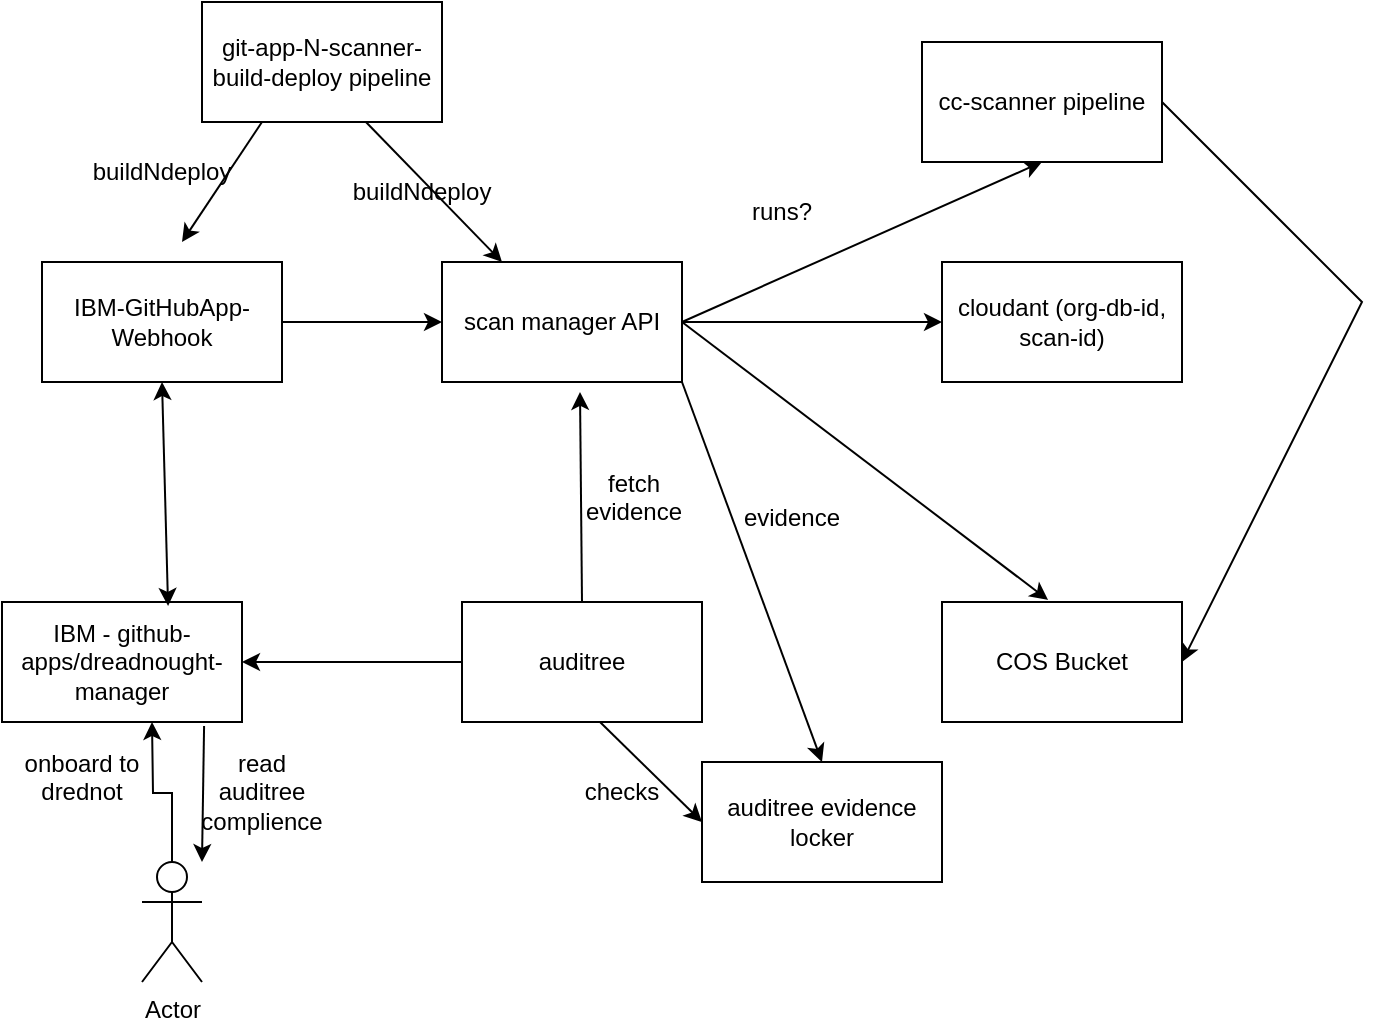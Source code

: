 <mxfile version="20.5.1" type="github">
  <diagram id="fMHmm0aW8ffeBI2xBeLL" name="Page-1">
    <mxGraphModel dx="1042" dy="590" grid="1" gridSize="10" guides="1" tooltips="1" connect="1" arrows="1" fold="1" page="1" pageScale="1" pageWidth="850" pageHeight="1100" math="0" shadow="0">
      <root>
        <mxCell id="0" />
        <mxCell id="1" parent="0" />
        <mxCell id="6DFWnP2cfWHzUYxLaP0f-1" value="IBM-GitHubApp-Webhook" style="whiteSpace=wrap;html=1;" parent="1" vertex="1">
          <mxGeometry x="50" y="190" width="120" height="60" as="geometry" />
        </mxCell>
        <mxCell id="6DFWnP2cfWHzUYxLaP0f-2" value="scan manager API" style="whiteSpace=wrap;html=1;" parent="1" vertex="1">
          <mxGeometry x="250" y="190" width="120" height="60" as="geometry" />
        </mxCell>
        <mxCell id="6DFWnP2cfWHzUYxLaP0f-3" value="cc-scanner pipeline" style="whiteSpace=wrap;html=1;" parent="1" vertex="1">
          <mxGeometry x="490" y="80" width="120" height="60" as="geometry" />
        </mxCell>
        <mxCell id="6DFWnP2cfWHzUYxLaP0f-4" style="edgeStyle=orthogonalEdgeStyle;rounded=0;orthogonalLoop=1;jettySize=auto;html=1;exitX=0.5;exitY=1;exitDx=0;exitDy=0;" parent="1" source="6DFWnP2cfWHzUYxLaP0f-2" target="6DFWnP2cfWHzUYxLaP0f-2" edge="1">
          <mxGeometry relative="1" as="geometry" />
        </mxCell>
        <mxCell id="6DFWnP2cfWHzUYxLaP0f-5" value="cloudant (org-db-id, scan-id)" style="whiteSpace=wrap;html=1;" parent="1" vertex="1">
          <mxGeometry x="500" y="190" width="120" height="60" as="geometry" />
        </mxCell>
        <mxCell id="6DFWnP2cfWHzUYxLaP0f-7" value="" style="endArrow=classic;html=1;rounded=0;exitX=1;exitY=0.5;exitDx=0;exitDy=0;entryX=0;entryY=0.5;entryDx=0;entryDy=0;" parent="1" source="6DFWnP2cfWHzUYxLaP0f-2" target="6DFWnP2cfWHzUYxLaP0f-5" edge="1">
          <mxGeometry width="50" height="50" relative="1" as="geometry">
            <mxPoint x="400" y="320" as="sourcePoint" />
            <mxPoint x="450" y="270" as="targetPoint" />
          </mxGeometry>
        </mxCell>
        <mxCell id="6DFWnP2cfWHzUYxLaP0f-8" value="" style="endArrow=classic;html=1;rounded=0;entryX=0.5;entryY=1;entryDx=0;entryDy=0;" parent="1" target="6DFWnP2cfWHzUYxLaP0f-3" edge="1">
          <mxGeometry width="50" height="50" relative="1" as="geometry">
            <mxPoint x="370" y="220" as="sourcePoint" />
            <mxPoint x="550" y="230" as="targetPoint" />
          </mxGeometry>
        </mxCell>
        <mxCell id="6DFWnP2cfWHzUYxLaP0f-9" value="COS Bucket" style="whiteSpace=wrap;html=1;" parent="1" vertex="1">
          <mxGeometry x="500" y="360" width="120" height="60" as="geometry" />
        </mxCell>
        <mxCell id="6DFWnP2cfWHzUYxLaP0f-10" value="" style="endArrow=classic;html=1;rounded=0;entryX=0.442;entryY=-0.017;entryDx=0;entryDy=0;exitX=1;exitY=0.5;exitDx=0;exitDy=0;entryPerimeter=0;" parent="1" source="6DFWnP2cfWHzUYxLaP0f-2" target="6DFWnP2cfWHzUYxLaP0f-9" edge="1">
          <mxGeometry width="50" height="50" relative="1" as="geometry">
            <mxPoint x="380" y="230" as="sourcePoint" />
            <mxPoint x="490" y="150" as="targetPoint" />
          </mxGeometry>
        </mxCell>
        <mxCell id="6DFWnP2cfWHzUYxLaP0f-11" value="" style="endArrow=classic;html=1;rounded=0;entryX=0;entryY=0.5;entryDx=0;entryDy=0;exitX=1;exitY=0.5;exitDx=0;exitDy=0;" parent="1" source="6DFWnP2cfWHzUYxLaP0f-1" target="6DFWnP2cfWHzUYxLaP0f-2" edge="1">
          <mxGeometry width="50" height="50" relative="1" as="geometry">
            <mxPoint x="390" y="240" as="sourcePoint" />
            <mxPoint x="500" y="160" as="targetPoint" />
          </mxGeometry>
        </mxCell>
        <mxCell id="CjR3ygJ9ENG1qqv1c1dH-2" value="&lt;div&gt;runs?&lt;/div&gt;" style="text;html=1;strokeColor=none;fillColor=none;align=center;verticalAlign=middle;whiteSpace=wrap;rounded=0;" parent="1" vertex="1">
          <mxGeometry x="390" y="150" width="60" height="30" as="geometry" />
        </mxCell>
        <mxCell id="CjR3ygJ9ENG1qqv1c1dH-3" value="git-app-N-scanner-build-deploy pipeline" style="rounded=0;whiteSpace=wrap;html=1;" parent="1" vertex="1">
          <mxGeometry x="130" y="60" width="120" height="60" as="geometry" />
        </mxCell>
        <mxCell id="CjR3ygJ9ENG1qqv1c1dH-5" value="" style="endArrow=classic;html=1;rounded=0;exitX=0.25;exitY=1;exitDx=0;exitDy=0;" parent="1" source="CjR3ygJ9ENG1qqv1c1dH-3" edge="1">
          <mxGeometry width="50" height="50" relative="1" as="geometry">
            <mxPoint x="150" y="180" as="sourcePoint" />
            <mxPoint x="120" y="180" as="targetPoint" />
          </mxGeometry>
        </mxCell>
        <mxCell id="CjR3ygJ9ENG1qqv1c1dH-6" value="" style="endArrow=classic;html=1;rounded=0;exitX=0.683;exitY=1;exitDx=0;exitDy=0;entryX=0.25;entryY=0;entryDx=0;entryDy=0;exitPerimeter=0;" parent="1" source="CjR3ygJ9ENG1qqv1c1dH-3" target="6DFWnP2cfWHzUYxLaP0f-2" edge="1">
          <mxGeometry width="50" height="50" relative="1" as="geometry">
            <mxPoint x="170" y="130" as="sourcePoint" />
            <mxPoint x="130" y="190" as="targetPoint" />
          </mxGeometry>
        </mxCell>
        <mxCell id="CjR3ygJ9ENG1qqv1c1dH-7" value="buildNdeploy" style="text;html=1;strokeColor=none;fillColor=none;align=center;verticalAlign=middle;whiteSpace=wrap;rounded=0;" parent="1" vertex="1">
          <mxGeometry x="80" y="130" width="60" height="30" as="geometry" />
        </mxCell>
        <mxCell id="CjR3ygJ9ENG1qqv1c1dH-8" value="buildNdeploy" style="text;html=1;strokeColor=none;fillColor=none;align=center;verticalAlign=middle;whiteSpace=wrap;rounded=0;" parent="1" vertex="1">
          <mxGeometry x="210" y="140" width="60" height="30" as="geometry" />
        </mxCell>
        <mxCell id="CjR3ygJ9ENG1qqv1c1dH-10" value="" style="endArrow=classic;html=1;rounded=0;exitX=1;exitY=0.5;exitDx=0;exitDy=0;entryX=1;entryY=0.5;entryDx=0;entryDy=0;" parent="1" source="6DFWnP2cfWHzUYxLaP0f-3" target="6DFWnP2cfWHzUYxLaP0f-9" edge="1">
          <mxGeometry width="50" height="50" relative="1" as="geometry">
            <mxPoint x="520" y="150" as="sourcePoint" />
            <mxPoint x="518.04" y="201.98" as="targetPoint" />
            <Array as="points">
              <mxPoint x="710" y="210" />
            </Array>
          </mxGeometry>
        </mxCell>
        <mxCell id="CjR3ygJ9ENG1qqv1c1dH-12" value="auditree" style="rounded=0;whiteSpace=wrap;html=1;" parent="1" vertex="1">
          <mxGeometry x="260" y="360" width="120" height="60" as="geometry" />
        </mxCell>
        <mxCell id="CjR3ygJ9ENG1qqv1c1dH-13" value="" style="endArrow=classic;html=1;rounded=0;exitX=0.5;exitY=0;exitDx=0;exitDy=0;entryX=0.575;entryY=1.083;entryDx=0;entryDy=0;entryPerimeter=0;" parent="1" source="CjR3ygJ9ENG1qqv1c1dH-12" target="6DFWnP2cfWHzUYxLaP0f-2" edge="1">
          <mxGeometry width="50" height="50" relative="1" as="geometry">
            <mxPoint x="400" y="320" as="sourcePoint" />
            <mxPoint x="450" y="270" as="targetPoint" />
          </mxGeometry>
        </mxCell>
        <mxCell id="CjR3ygJ9ENG1qqv1c1dH-14" value="IBM - github-apps/dreadnought-manager" style="rounded=0;whiteSpace=wrap;html=1;" parent="1" vertex="1">
          <mxGeometry x="30" y="360" width="120" height="60" as="geometry" />
        </mxCell>
        <mxCell id="CjR3ygJ9ENG1qqv1c1dH-16" value="" style="endArrow=classic;startArrow=classic;html=1;rounded=0;entryX=0.5;entryY=1;entryDx=0;entryDy=0;exitX=0.692;exitY=0.033;exitDx=0;exitDy=0;exitPerimeter=0;" parent="1" source="CjR3ygJ9ENG1qqv1c1dH-14" target="6DFWnP2cfWHzUYxLaP0f-1" edge="1">
          <mxGeometry width="50" height="50" relative="1" as="geometry">
            <mxPoint x="400" y="320" as="sourcePoint" />
            <mxPoint x="450" y="270" as="targetPoint" />
          </mxGeometry>
        </mxCell>
        <mxCell id="CjR3ygJ9ENG1qqv1c1dH-19" style="edgeStyle=orthogonalEdgeStyle;rounded=0;orthogonalLoop=1;jettySize=auto;html=1;" parent="1" source="CjR3ygJ9ENG1qqv1c1dH-18" edge="1">
          <mxGeometry relative="1" as="geometry">
            <mxPoint x="105" y="420" as="targetPoint" />
          </mxGeometry>
        </mxCell>
        <mxCell id="CjR3ygJ9ENG1qqv1c1dH-18" value="Actor" style="shape=umlActor;verticalLabelPosition=bottom;verticalAlign=top;html=1;" parent="1" vertex="1">
          <mxGeometry x="100" y="490" width="30" height="60" as="geometry" />
        </mxCell>
        <mxCell id="CjR3ygJ9ENG1qqv1c1dH-20" value="" style="endArrow=classic;html=1;rounded=0;exitX=0;exitY=0.5;exitDx=0;exitDy=0;entryX=1;entryY=0.5;entryDx=0;entryDy=0;" parent="1" source="CjR3ygJ9ENG1qqv1c1dH-12" target="CjR3ygJ9ENG1qqv1c1dH-14" edge="1">
          <mxGeometry width="50" height="50" relative="1" as="geometry">
            <mxPoint x="400" y="320" as="sourcePoint" />
            <mxPoint x="450" y="270" as="targetPoint" />
          </mxGeometry>
        </mxCell>
        <mxCell id="CjR3ygJ9ENG1qqv1c1dH-21" value="&lt;div&gt;onboard to drednot&lt;/div&gt;&lt;div&gt;&lt;br&gt;&lt;/div&gt;" style="text;html=1;strokeColor=none;fillColor=none;align=center;verticalAlign=middle;whiteSpace=wrap;rounded=0;" parent="1" vertex="1">
          <mxGeometry x="40" y="440" width="60" height="30" as="geometry" />
        </mxCell>
        <mxCell id="CjR3ygJ9ENG1qqv1c1dH-22" value="" style="endArrow=classic;html=1;rounded=0;exitX=0.842;exitY=1.033;exitDx=0;exitDy=0;exitPerimeter=0;" parent="1" source="CjR3ygJ9ENG1qqv1c1dH-14" edge="1">
          <mxGeometry width="50" height="50" relative="1" as="geometry">
            <mxPoint x="400" y="320" as="sourcePoint" />
            <mxPoint x="130" y="490" as="targetPoint" />
          </mxGeometry>
        </mxCell>
        <mxCell id="CjR3ygJ9ENG1qqv1c1dH-23" value="&lt;div&gt;read auditree complience&lt;/div&gt;" style="text;html=1;strokeColor=none;fillColor=none;align=center;verticalAlign=middle;whiteSpace=wrap;rounded=0;" parent="1" vertex="1">
          <mxGeometry x="130" y="440" width="60" height="30" as="geometry" />
        </mxCell>
        <mxCell id="cODvEvea-dBcgqJH4FFH-2" value="&lt;div&gt;fetch evidence&lt;/div&gt;&lt;div&gt;&lt;br&gt;&lt;/div&gt;" style="text;html=1;strokeColor=none;fillColor=none;align=center;verticalAlign=middle;whiteSpace=wrap;rounded=0;" vertex="1" parent="1">
          <mxGeometry x="316" y="300" width="60" height="30" as="geometry" />
        </mxCell>
        <mxCell id="cODvEvea-dBcgqJH4FFH-4" value="" style="endArrow=classic;html=1;rounded=0;exitX=1;exitY=1;exitDx=0;exitDy=0;" edge="1" parent="1" source="6DFWnP2cfWHzUYxLaP0f-2">
          <mxGeometry width="50" height="50" relative="1" as="geometry">
            <mxPoint x="400" y="340" as="sourcePoint" />
            <mxPoint x="440" y="440" as="targetPoint" />
          </mxGeometry>
        </mxCell>
        <mxCell id="cODvEvea-dBcgqJH4FFH-5" value="&lt;div&gt;auditree evidence locker&lt;/div&gt;" style="rounded=0;whiteSpace=wrap;html=1;" vertex="1" parent="1">
          <mxGeometry x="380" y="440" width="120" height="60" as="geometry" />
        </mxCell>
        <mxCell id="cODvEvea-dBcgqJH4FFH-6" value="&lt;div&gt;evidence&lt;/div&gt;&lt;div&gt;&lt;br&gt;&lt;/div&gt;" style="text;html=1;strokeColor=none;fillColor=none;align=center;verticalAlign=middle;whiteSpace=wrap;rounded=0;" vertex="1" parent="1">
          <mxGeometry x="395" y="310" width="60" height="30" as="geometry" />
        </mxCell>
        <mxCell id="cODvEvea-dBcgqJH4FFH-7" value="" style="endArrow=classic;html=1;rounded=0;exitX=0.575;exitY=1;exitDx=0;exitDy=0;exitPerimeter=0;entryX=0;entryY=0.5;entryDx=0;entryDy=0;" edge="1" parent="1" source="CjR3ygJ9ENG1qqv1c1dH-12" target="cODvEvea-dBcgqJH4FFH-5">
          <mxGeometry width="50" height="50" relative="1" as="geometry">
            <mxPoint x="400" y="340" as="sourcePoint" />
            <mxPoint x="450" y="290" as="targetPoint" />
          </mxGeometry>
        </mxCell>
        <mxCell id="cODvEvea-dBcgqJH4FFH-8" value="&lt;div&gt;checks&lt;/div&gt;" style="text;html=1;strokeColor=none;fillColor=none;align=center;verticalAlign=middle;whiteSpace=wrap;rounded=0;" vertex="1" parent="1">
          <mxGeometry x="310" y="440" width="60" height="30" as="geometry" />
        </mxCell>
      </root>
    </mxGraphModel>
  </diagram>
</mxfile>
